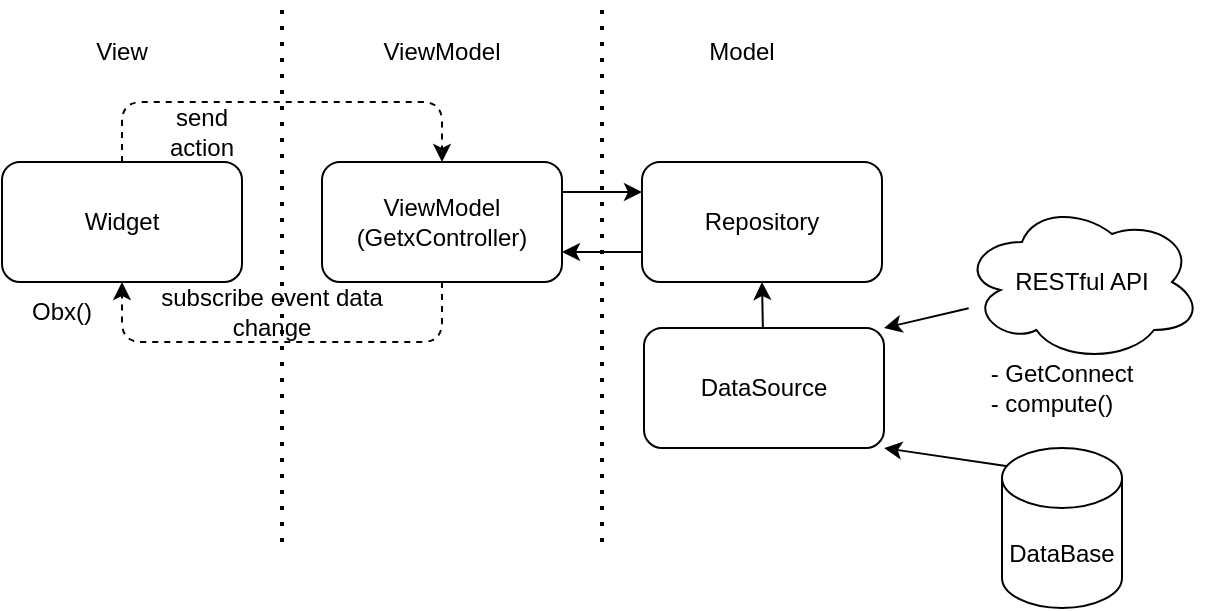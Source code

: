 <mxfile version="16.4.0" type="device"><diagram id="2z-6gy6fsYEc8k6ArrB9" name="Page-1"><mxGraphModel dx="887" dy="672" grid="1" gridSize="10" guides="1" tooltips="1" connect="1" arrows="1" fold="1" page="1" pageScale="1" pageWidth="850" pageHeight="1100" math="0" shadow="0"><root><mxCell id="0"/><mxCell id="1" parent="0"/><mxCell id="HIAZZlamHih0OqdMk46x-1" value="Widget" style="rounded=1;whiteSpace=wrap;html=1;" vertex="1" parent="1"><mxGeometry x="120" y="190" width="120" height="60" as="geometry"/></mxCell><mxCell id="HIAZZlamHih0OqdMk46x-2" value="ViewModel&lt;br&gt;(GetxController)" style="rounded=1;whiteSpace=wrap;html=1;" vertex="1" parent="1"><mxGeometry x="280" y="190" width="120" height="60" as="geometry"/></mxCell><mxCell id="HIAZZlamHih0OqdMk46x-3" value="Repository" style="rounded=1;whiteSpace=wrap;html=1;" vertex="1" parent="1"><mxGeometry x="440" y="190" width="120" height="60" as="geometry"/></mxCell><mxCell id="HIAZZlamHih0OqdMk46x-4" value="" style="endArrow=none;dashed=1;html=1;dashPattern=1 3;strokeWidth=2;rounded=0;" edge="1" parent="1"><mxGeometry width="50" height="50" relative="1" as="geometry"><mxPoint x="260" y="380" as="sourcePoint"/><mxPoint x="260" y="110" as="targetPoint"/></mxGeometry></mxCell><mxCell id="HIAZZlamHih0OqdMk46x-5" value="" style="endArrow=none;dashed=1;html=1;dashPattern=1 3;strokeWidth=2;rounded=0;" edge="1" parent="1"><mxGeometry width="50" height="50" relative="1" as="geometry"><mxPoint x="420" y="380" as="sourcePoint"/><mxPoint x="420" y="110" as="targetPoint"/></mxGeometry></mxCell><mxCell id="HIAZZlamHih0OqdMk46x-6" value="View" style="text;html=1;strokeColor=none;fillColor=none;align=center;verticalAlign=middle;whiteSpace=wrap;rounded=0;" vertex="1" parent="1"><mxGeometry x="150" y="120" width="60" height="30" as="geometry"/></mxCell><mxCell id="HIAZZlamHih0OqdMk46x-7" value="ViewModel" style="text;html=1;strokeColor=none;fillColor=none;align=center;verticalAlign=middle;whiteSpace=wrap;rounded=0;" vertex="1" parent="1"><mxGeometry x="310" y="120" width="60" height="30" as="geometry"/></mxCell><mxCell id="HIAZZlamHih0OqdMk46x-8" value="Model" style="text;html=1;strokeColor=none;fillColor=none;align=center;verticalAlign=middle;whiteSpace=wrap;rounded=0;" vertex="1" parent="1"><mxGeometry x="460" y="120" width="60" height="30" as="geometry"/></mxCell><mxCell id="HIAZZlamHih0OqdMk46x-9" value="DataBase" style="shape=cylinder3;whiteSpace=wrap;html=1;boundedLbl=1;backgroundOutline=1;size=15;" vertex="1" parent="1"><mxGeometry x="620" y="333" width="60" height="80" as="geometry"/></mxCell><mxCell id="HIAZZlamHih0OqdMk46x-10" value="DataSource" style="rounded=1;whiteSpace=wrap;html=1;" vertex="1" parent="1"><mxGeometry x="441" y="273" width="120" height="60" as="geometry"/></mxCell><mxCell id="HIAZZlamHih0OqdMk46x-11" value="RESTful API" style="ellipse;shape=cloud;whiteSpace=wrap;html=1;" vertex="1" parent="1"><mxGeometry x="600" y="210" width="120" height="80" as="geometry"/></mxCell><mxCell id="HIAZZlamHih0OqdMk46x-17" value="" style="endArrow=classic;html=1;rounded=0;entryX=1;entryY=0;entryDx=0;entryDy=0;" edge="1" parent="1" source="HIAZZlamHih0OqdMk46x-11" target="HIAZZlamHih0OqdMk46x-10"><mxGeometry width="50" height="50" relative="1" as="geometry"><mxPoint x="400" y="370" as="sourcePoint"/><mxPoint x="450" y="320" as="targetPoint"/></mxGeometry></mxCell><mxCell id="HIAZZlamHih0OqdMk46x-18" value="" style="endArrow=classic;html=1;rounded=0;exitX=0.033;exitY=0.113;exitDx=0;exitDy=0;exitPerimeter=0;entryX=1;entryY=1;entryDx=0;entryDy=0;" edge="1" parent="1" source="HIAZZlamHih0OqdMk46x-9" target="HIAZZlamHih0OqdMk46x-10"><mxGeometry width="50" height="50" relative="1" as="geometry"><mxPoint x="400" y="370" as="sourcePoint"/><mxPoint x="570" y="360" as="targetPoint"/></mxGeometry></mxCell><mxCell id="HIAZZlamHih0OqdMk46x-19" value="" style="endArrow=classic;html=1;rounded=0;entryX=0.5;entryY=1;entryDx=0;entryDy=0;" edge="1" parent="1" source="HIAZZlamHih0OqdMk46x-10" target="HIAZZlamHih0OqdMk46x-3"><mxGeometry width="50" height="50" relative="1" as="geometry"><mxPoint x="641.98" y="389.04" as="sourcePoint"/><mxPoint x="580" y="370" as="targetPoint"/></mxGeometry></mxCell><mxCell id="HIAZZlamHih0OqdMk46x-22" value="" style="endArrow=classic;html=1;rounded=1;entryX=0.5;entryY=1;entryDx=0;entryDy=0;exitX=0.5;exitY=1;exitDx=0;exitDy=0;strokeColor=default;dashed=1;" edge="1" parent="1" source="HIAZZlamHih0OqdMk46x-2" target="HIAZZlamHih0OqdMk46x-1"><mxGeometry width="50" height="50" relative="1" as="geometry"><mxPoint x="350" y="280" as="sourcePoint"/><mxPoint x="450" y="310" as="targetPoint"/><Array as="points"><mxPoint x="340" y="280"/><mxPoint x="180" y="280"/></Array></mxGeometry></mxCell><mxCell id="HIAZZlamHih0OqdMk46x-24" value="" style="endArrow=classic;html=1;rounded=1;dashed=1;strokeColor=default;exitX=0.5;exitY=0;exitDx=0;exitDy=0;entryX=0.5;entryY=0;entryDx=0;entryDy=0;" edge="1" parent="1" source="HIAZZlamHih0OqdMk46x-1" target="HIAZZlamHih0OqdMk46x-2"><mxGeometry width="50" height="50" relative="1" as="geometry"><mxPoint x="400" y="360" as="sourcePoint"/><mxPoint x="450" y="310" as="targetPoint"/><Array as="points"><mxPoint x="180" y="160"/><mxPoint x="340" y="160"/></Array></mxGeometry></mxCell><mxCell id="HIAZZlamHih0OqdMk46x-25" value="send action" style="text;html=1;strokeColor=none;fillColor=none;align=center;verticalAlign=middle;whiteSpace=wrap;rounded=0;" vertex="1" parent="1"><mxGeometry x="190" y="160" width="60" height="30" as="geometry"/></mxCell><mxCell id="HIAZZlamHih0OqdMk46x-26" value="subscribe event data change" style="text;html=1;strokeColor=none;fillColor=none;align=center;verticalAlign=middle;whiteSpace=wrap;rounded=0;" vertex="1" parent="1"><mxGeometry x="180" y="250" width="150" height="30" as="geometry"/></mxCell><mxCell id="HIAZZlamHih0OqdMk46x-28" value="" style="endArrow=classic;html=1;rounded=1;strokeColor=default;exitX=1;exitY=0.25;exitDx=0;exitDy=0;entryX=0;entryY=0.25;entryDx=0;entryDy=0;" edge="1" parent="1" source="HIAZZlamHih0OqdMk46x-2" target="HIAZZlamHih0OqdMk46x-3"><mxGeometry width="50" height="50" relative="1" as="geometry"><mxPoint x="400" y="350" as="sourcePoint"/><mxPoint x="450" y="300" as="targetPoint"/></mxGeometry></mxCell><mxCell id="HIAZZlamHih0OqdMk46x-29" value="" style="endArrow=classic;html=1;rounded=1;strokeColor=default;exitX=0;exitY=0.75;exitDx=0;exitDy=0;entryX=1;entryY=0.75;entryDx=0;entryDy=0;" edge="1" parent="1" source="HIAZZlamHih0OqdMk46x-3" target="HIAZZlamHih0OqdMk46x-2"><mxGeometry width="50" height="50" relative="1" as="geometry"><mxPoint x="400" y="350" as="sourcePoint"/><mxPoint x="450" y="300" as="targetPoint"/></mxGeometry></mxCell><mxCell id="HIAZZlamHih0OqdMk46x-30" value="&lt;div style=&quot;text-align: left&quot;&gt;&lt;span&gt;- GetConnect&lt;/span&gt;&lt;/div&gt;&lt;div style=&quot;text-align: left&quot;&gt;&lt;span&gt;- compute()&lt;/span&gt;&lt;/div&gt;" style="text;html=1;strokeColor=none;fillColor=none;align=center;verticalAlign=middle;whiteSpace=wrap;rounded=0;" vertex="1" parent="1"><mxGeometry x="600" y="288" width="100" height="30" as="geometry"/></mxCell><mxCell id="HIAZZlamHih0OqdMk46x-31" value="Obx()" style="text;html=1;strokeColor=none;fillColor=none;align=center;verticalAlign=middle;whiteSpace=wrap;rounded=0;" vertex="1" parent="1"><mxGeometry x="120" y="250" width="60" height="30" as="geometry"/></mxCell></root></mxGraphModel></diagram></mxfile>